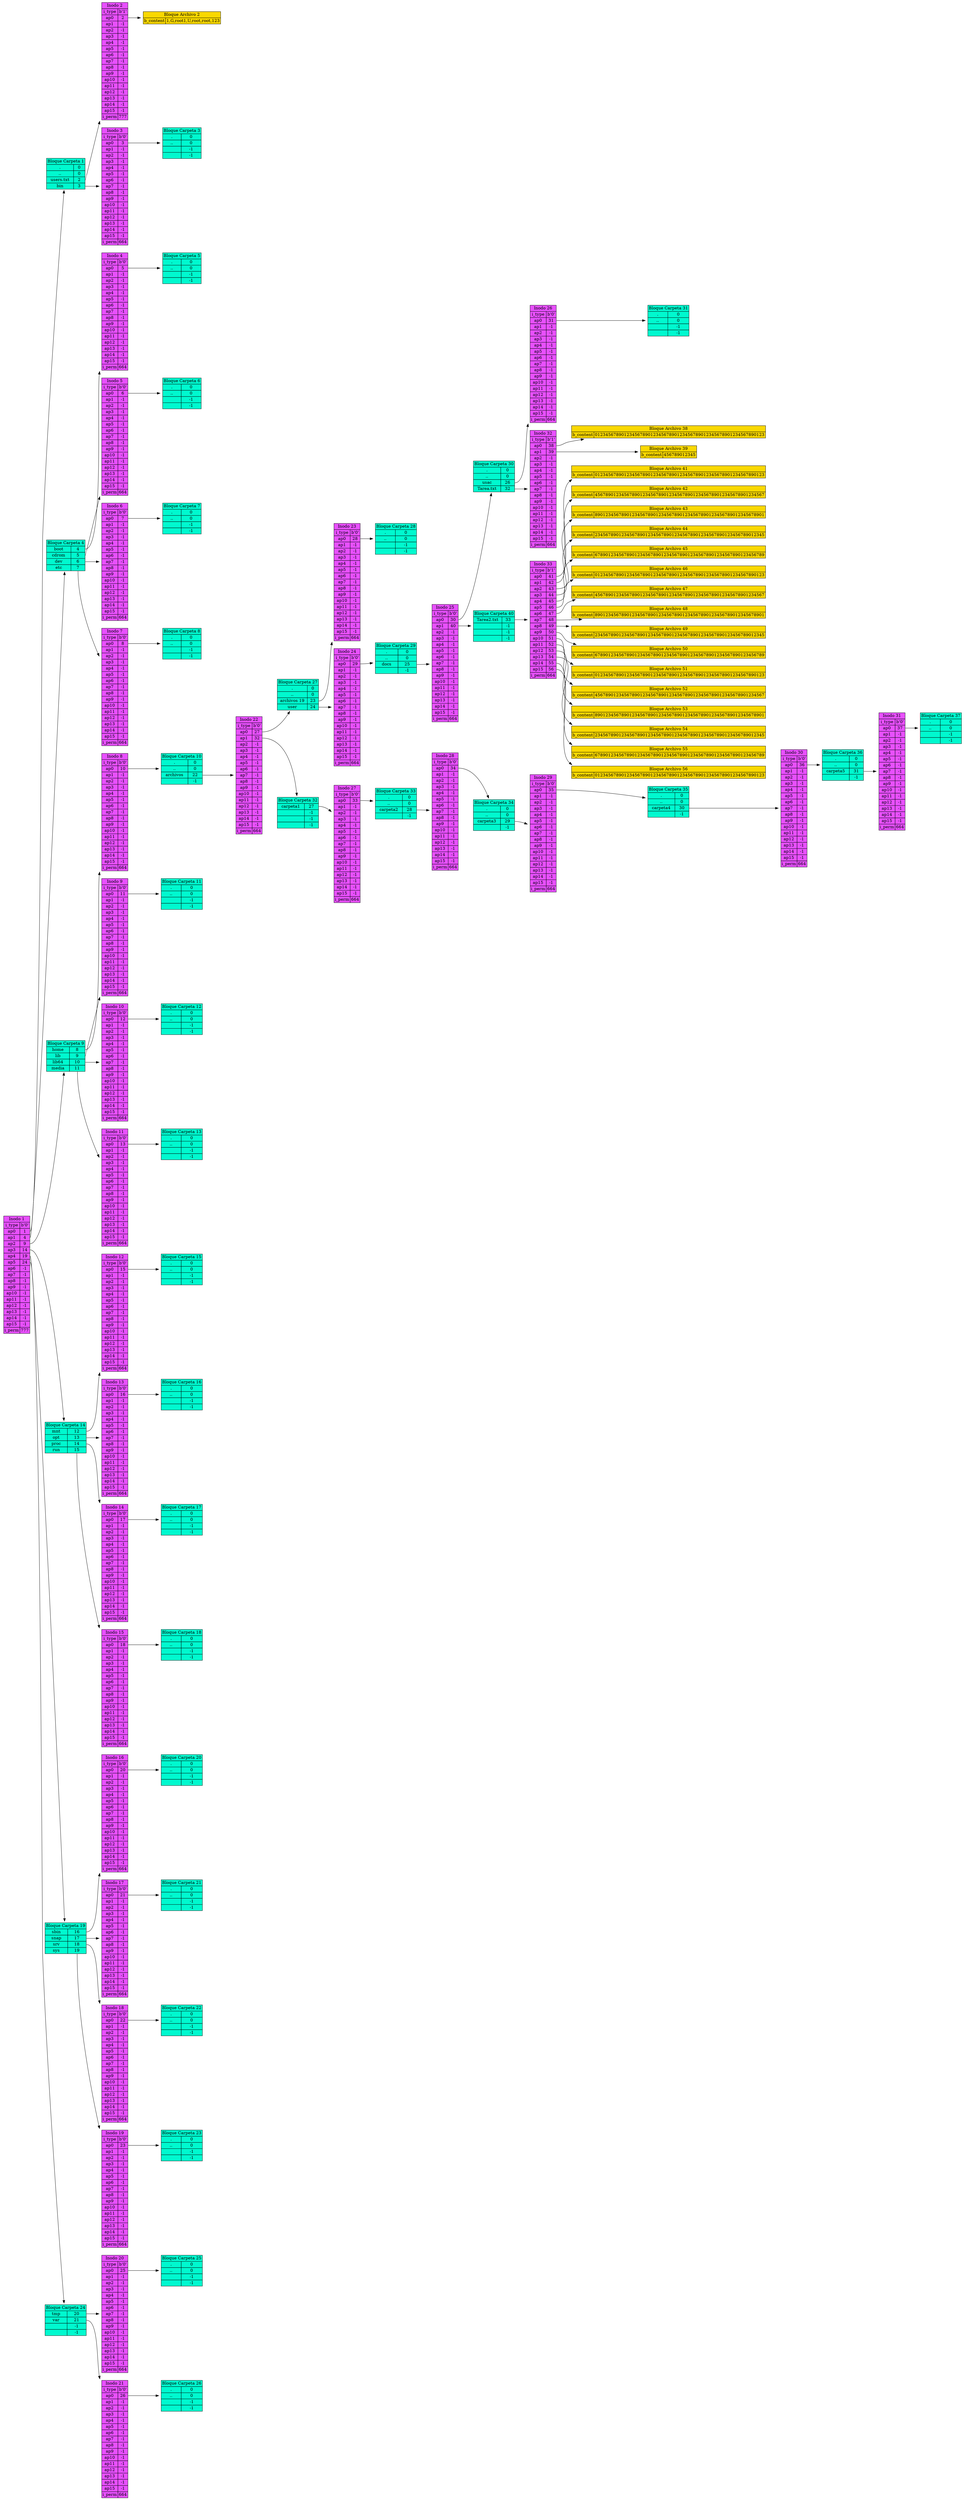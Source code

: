 digraph G{
node[shape=none]
rankdir=LR
inode1[label=<
<table border="0" cellborder="1" cellspacing="0" bgcolor="#E850FF">
<tr><td colspan="2">Inodo 1</td></tr>
<tr><td>i_type</td><td>b'0'</td></tr>
<tr><td>ap0</td><td  port = "cell1">1</td></tr>
<tr><td>ap1</td><td  port = "cell4">4</td></tr>
<tr><td>ap2</td><td  port = "cell9">9</td></tr>
<tr><td>ap3</td><td  port = "cell14">14</td></tr>
<tr><td>ap4</td><td  port = "cell19">19</td></tr>
<tr><td>ap5</td><td  port = "cell24">24</td></tr>
<tr><td>ap6</td><td  port = "cell-1">-1</td></tr>
<tr><td>ap7</td><td  port = "cell-1">-1</td></tr>
<tr><td>ap8</td><td  port = "cell-1">-1</td></tr>
<tr><td>ap9</td><td  port = "cell-1">-1</td></tr>
<tr><td>ap10</td><td  port = "cell-1">-1</td></tr>
<tr><td>ap11</td><td  port = "cell-1">-1</td></tr>
<tr><td>ap12</td><td  port = "cell-1">-1</td></tr>
<tr><td>ap13</td><td  port = "cell-1">-1</td></tr>
<tr><td>ap14</td><td  port = "cell-1">-1</td></tr>
<tr><td>ap15</td><td  port = "cell-1">-1</td></tr>
<tr><td>i_perm</td><td>777</td></tr>
</table>
>]
inode2[label=<
<table border="0" cellborder="1" cellspacing="0" bgcolor="#E850FF">
<tr><td colspan="2">Inodo 2</td></tr>
<tr><td>i_type</td><td>b'1'</td></tr>
<tr><td>ap0</td><td  port = "cell2">2</td></tr>
<tr><td>ap1</td><td  port = "cell-1">-1</td></tr>
<tr><td>ap2</td><td  port = "cell-1">-1</td></tr>
<tr><td>ap3</td><td  port = "cell-1">-1</td></tr>
<tr><td>ap4</td><td  port = "cell-1">-1</td></tr>
<tr><td>ap5</td><td  port = "cell-1">-1</td></tr>
<tr><td>ap6</td><td  port = "cell-1">-1</td></tr>
<tr><td>ap7</td><td  port = "cell-1">-1</td></tr>
<tr><td>ap8</td><td  port = "cell-1">-1</td></tr>
<tr><td>ap9</td><td  port = "cell-1">-1</td></tr>
<tr><td>ap10</td><td  port = "cell-1">-1</td></tr>
<tr><td>ap11</td><td  port = "cell-1">-1</td></tr>
<tr><td>ap12</td><td  port = "cell-1">-1</td></tr>
<tr><td>ap13</td><td  port = "cell-1">-1</td></tr>
<tr><td>ap14</td><td  port = "cell-1">-1</td></tr>
<tr><td>ap15</td><td  port = "cell-1">-1</td></tr>
<tr><td>i_perm</td><td>777</td></tr>
</table>
>]
inode3[label=<
<table border="0" cellborder="1" cellspacing="0" bgcolor="#E850FF">
<tr><td colspan="2">Inodo 3</td></tr>
<tr><td>i_type</td><td>b'0'</td></tr>
<tr><td>ap0</td><td  port = "cell3">3</td></tr>
<tr><td>ap1</td><td  port = "cell-1">-1</td></tr>
<tr><td>ap2</td><td  port = "cell-1">-1</td></tr>
<tr><td>ap3</td><td  port = "cell-1">-1</td></tr>
<tr><td>ap4</td><td  port = "cell-1">-1</td></tr>
<tr><td>ap5</td><td  port = "cell-1">-1</td></tr>
<tr><td>ap6</td><td  port = "cell-1">-1</td></tr>
<tr><td>ap7</td><td  port = "cell-1">-1</td></tr>
<tr><td>ap8</td><td  port = "cell-1">-1</td></tr>
<tr><td>ap9</td><td  port = "cell-1">-1</td></tr>
<tr><td>ap10</td><td  port = "cell-1">-1</td></tr>
<tr><td>ap11</td><td  port = "cell-1">-1</td></tr>
<tr><td>ap12</td><td  port = "cell-1">-1</td></tr>
<tr><td>ap13</td><td  port = "cell-1">-1</td></tr>
<tr><td>ap14</td><td  port = "cell-1">-1</td></tr>
<tr><td>ap15</td><td  port = "cell-1">-1</td></tr>
<tr><td>i_perm</td><td>664</td></tr>
</table>
>]
inode4[label=<
<table border="0" cellborder="1" cellspacing="0" bgcolor="#E850FF">
<tr><td colspan="2">Inodo 4</td></tr>
<tr><td>i_type</td><td>b'0'</td></tr>
<tr><td>ap0</td><td  port = "cell5">5</td></tr>
<tr><td>ap1</td><td  port = "cell-1">-1</td></tr>
<tr><td>ap2</td><td  port = "cell-1">-1</td></tr>
<tr><td>ap3</td><td  port = "cell-1">-1</td></tr>
<tr><td>ap4</td><td  port = "cell-1">-1</td></tr>
<tr><td>ap5</td><td  port = "cell-1">-1</td></tr>
<tr><td>ap6</td><td  port = "cell-1">-1</td></tr>
<tr><td>ap7</td><td  port = "cell-1">-1</td></tr>
<tr><td>ap8</td><td  port = "cell-1">-1</td></tr>
<tr><td>ap9</td><td  port = "cell-1">-1</td></tr>
<tr><td>ap10</td><td  port = "cell-1">-1</td></tr>
<tr><td>ap11</td><td  port = "cell-1">-1</td></tr>
<tr><td>ap12</td><td  port = "cell-1">-1</td></tr>
<tr><td>ap13</td><td  port = "cell-1">-1</td></tr>
<tr><td>ap14</td><td  port = "cell-1">-1</td></tr>
<tr><td>ap15</td><td  port = "cell-1">-1</td></tr>
<tr><td>i_perm</td><td>664</td></tr>
</table>
>]
inode5[label=<
<table border="0" cellborder="1" cellspacing="0" bgcolor="#E850FF">
<tr><td colspan="2">Inodo 5</td></tr>
<tr><td>i_type</td><td>b'0'</td></tr>
<tr><td>ap0</td><td  port = "cell6">6</td></tr>
<tr><td>ap1</td><td  port = "cell-1">-1</td></tr>
<tr><td>ap2</td><td  port = "cell-1">-1</td></tr>
<tr><td>ap3</td><td  port = "cell-1">-1</td></tr>
<tr><td>ap4</td><td  port = "cell-1">-1</td></tr>
<tr><td>ap5</td><td  port = "cell-1">-1</td></tr>
<tr><td>ap6</td><td  port = "cell-1">-1</td></tr>
<tr><td>ap7</td><td  port = "cell-1">-1</td></tr>
<tr><td>ap8</td><td  port = "cell-1">-1</td></tr>
<tr><td>ap9</td><td  port = "cell-1">-1</td></tr>
<tr><td>ap10</td><td  port = "cell-1">-1</td></tr>
<tr><td>ap11</td><td  port = "cell-1">-1</td></tr>
<tr><td>ap12</td><td  port = "cell-1">-1</td></tr>
<tr><td>ap13</td><td  port = "cell-1">-1</td></tr>
<tr><td>ap14</td><td  port = "cell-1">-1</td></tr>
<tr><td>ap15</td><td  port = "cell-1">-1</td></tr>
<tr><td>i_perm</td><td>664</td></tr>
</table>
>]
inode6[label=<
<table border="0" cellborder="1" cellspacing="0" bgcolor="#E850FF">
<tr><td colspan="2">Inodo 6</td></tr>
<tr><td>i_type</td><td>b'0'</td></tr>
<tr><td>ap0</td><td  port = "cell7">7</td></tr>
<tr><td>ap1</td><td  port = "cell-1">-1</td></tr>
<tr><td>ap2</td><td  port = "cell-1">-1</td></tr>
<tr><td>ap3</td><td  port = "cell-1">-1</td></tr>
<tr><td>ap4</td><td  port = "cell-1">-1</td></tr>
<tr><td>ap5</td><td  port = "cell-1">-1</td></tr>
<tr><td>ap6</td><td  port = "cell-1">-1</td></tr>
<tr><td>ap7</td><td  port = "cell-1">-1</td></tr>
<tr><td>ap8</td><td  port = "cell-1">-1</td></tr>
<tr><td>ap9</td><td  port = "cell-1">-1</td></tr>
<tr><td>ap10</td><td  port = "cell-1">-1</td></tr>
<tr><td>ap11</td><td  port = "cell-1">-1</td></tr>
<tr><td>ap12</td><td  port = "cell-1">-1</td></tr>
<tr><td>ap13</td><td  port = "cell-1">-1</td></tr>
<tr><td>ap14</td><td  port = "cell-1">-1</td></tr>
<tr><td>ap15</td><td  port = "cell-1">-1</td></tr>
<tr><td>i_perm</td><td>664</td></tr>
</table>
>]
inode7[label=<
<table border="0" cellborder="1" cellspacing="0" bgcolor="#E850FF">
<tr><td colspan="2">Inodo 7</td></tr>
<tr><td>i_type</td><td>b'0'</td></tr>
<tr><td>ap0</td><td  port = "cell8">8</td></tr>
<tr><td>ap1</td><td  port = "cell-1">-1</td></tr>
<tr><td>ap2</td><td  port = "cell-1">-1</td></tr>
<tr><td>ap3</td><td  port = "cell-1">-1</td></tr>
<tr><td>ap4</td><td  port = "cell-1">-1</td></tr>
<tr><td>ap5</td><td  port = "cell-1">-1</td></tr>
<tr><td>ap6</td><td  port = "cell-1">-1</td></tr>
<tr><td>ap7</td><td  port = "cell-1">-1</td></tr>
<tr><td>ap8</td><td  port = "cell-1">-1</td></tr>
<tr><td>ap9</td><td  port = "cell-1">-1</td></tr>
<tr><td>ap10</td><td  port = "cell-1">-1</td></tr>
<tr><td>ap11</td><td  port = "cell-1">-1</td></tr>
<tr><td>ap12</td><td  port = "cell-1">-1</td></tr>
<tr><td>ap13</td><td  port = "cell-1">-1</td></tr>
<tr><td>ap14</td><td  port = "cell-1">-1</td></tr>
<tr><td>ap15</td><td  port = "cell-1">-1</td></tr>
<tr><td>i_perm</td><td>664</td></tr>
</table>
>]
inode8[label=<
<table border="0" cellborder="1" cellspacing="0" bgcolor="#E850FF">
<tr><td colspan="2">Inodo 8</td></tr>
<tr><td>i_type</td><td>b'0'</td></tr>
<tr><td>ap0</td><td  port = "cell10">10</td></tr>
<tr><td>ap1</td><td  port = "cell-1">-1</td></tr>
<tr><td>ap2</td><td  port = "cell-1">-1</td></tr>
<tr><td>ap3</td><td  port = "cell-1">-1</td></tr>
<tr><td>ap4</td><td  port = "cell-1">-1</td></tr>
<tr><td>ap5</td><td  port = "cell-1">-1</td></tr>
<tr><td>ap6</td><td  port = "cell-1">-1</td></tr>
<tr><td>ap7</td><td  port = "cell-1">-1</td></tr>
<tr><td>ap8</td><td  port = "cell-1">-1</td></tr>
<tr><td>ap9</td><td  port = "cell-1">-1</td></tr>
<tr><td>ap10</td><td  port = "cell-1">-1</td></tr>
<tr><td>ap11</td><td  port = "cell-1">-1</td></tr>
<tr><td>ap12</td><td  port = "cell-1">-1</td></tr>
<tr><td>ap13</td><td  port = "cell-1">-1</td></tr>
<tr><td>ap14</td><td  port = "cell-1">-1</td></tr>
<tr><td>ap15</td><td  port = "cell-1">-1</td></tr>
<tr><td>i_perm</td><td>664</td></tr>
</table>
>]
inode9[label=<
<table border="0" cellborder="1" cellspacing="0" bgcolor="#E850FF">
<tr><td colspan="2">Inodo 9</td></tr>
<tr><td>i_type</td><td>b'0'</td></tr>
<tr><td>ap0</td><td  port = "cell11">11</td></tr>
<tr><td>ap1</td><td  port = "cell-1">-1</td></tr>
<tr><td>ap2</td><td  port = "cell-1">-1</td></tr>
<tr><td>ap3</td><td  port = "cell-1">-1</td></tr>
<tr><td>ap4</td><td  port = "cell-1">-1</td></tr>
<tr><td>ap5</td><td  port = "cell-1">-1</td></tr>
<tr><td>ap6</td><td  port = "cell-1">-1</td></tr>
<tr><td>ap7</td><td  port = "cell-1">-1</td></tr>
<tr><td>ap8</td><td  port = "cell-1">-1</td></tr>
<tr><td>ap9</td><td  port = "cell-1">-1</td></tr>
<tr><td>ap10</td><td  port = "cell-1">-1</td></tr>
<tr><td>ap11</td><td  port = "cell-1">-1</td></tr>
<tr><td>ap12</td><td  port = "cell-1">-1</td></tr>
<tr><td>ap13</td><td  port = "cell-1">-1</td></tr>
<tr><td>ap14</td><td  port = "cell-1">-1</td></tr>
<tr><td>ap15</td><td  port = "cell-1">-1</td></tr>
<tr><td>i_perm</td><td>664</td></tr>
</table>
>]
inode10[label=<
<table border="0" cellborder="1" cellspacing="0" bgcolor="#E850FF">
<tr><td colspan="2">Inodo 10</td></tr>
<tr><td>i_type</td><td>b'0'</td></tr>
<tr><td>ap0</td><td  port = "cell12">12</td></tr>
<tr><td>ap1</td><td  port = "cell-1">-1</td></tr>
<tr><td>ap2</td><td  port = "cell-1">-1</td></tr>
<tr><td>ap3</td><td  port = "cell-1">-1</td></tr>
<tr><td>ap4</td><td  port = "cell-1">-1</td></tr>
<tr><td>ap5</td><td  port = "cell-1">-1</td></tr>
<tr><td>ap6</td><td  port = "cell-1">-1</td></tr>
<tr><td>ap7</td><td  port = "cell-1">-1</td></tr>
<tr><td>ap8</td><td  port = "cell-1">-1</td></tr>
<tr><td>ap9</td><td  port = "cell-1">-1</td></tr>
<tr><td>ap10</td><td  port = "cell-1">-1</td></tr>
<tr><td>ap11</td><td  port = "cell-1">-1</td></tr>
<tr><td>ap12</td><td  port = "cell-1">-1</td></tr>
<tr><td>ap13</td><td  port = "cell-1">-1</td></tr>
<tr><td>ap14</td><td  port = "cell-1">-1</td></tr>
<tr><td>ap15</td><td  port = "cell-1">-1</td></tr>
<tr><td>i_perm</td><td>664</td></tr>
</table>
>]
inode11[label=<
<table border="0" cellborder="1" cellspacing="0" bgcolor="#E850FF">
<tr><td colspan="2">Inodo 11</td></tr>
<tr><td>i_type</td><td>b'0'</td></tr>
<tr><td>ap0</td><td  port = "cell13">13</td></tr>
<tr><td>ap1</td><td  port = "cell-1">-1</td></tr>
<tr><td>ap2</td><td  port = "cell-1">-1</td></tr>
<tr><td>ap3</td><td  port = "cell-1">-1</td></tr>
<tr><td>ap4</td><td  port = "cell-1">-1</td></tr>
<tr><td>ap5</td><td  port = "cell-1">-1</td></tr>
<tr><td>ap6</td><td  port = "cell-1">-1</td></tr>
<tr><td>ap7</td><td  port = "cell-1">-1</td></tr>
<tr><td>ap8</td><td  port = "cell-1">-1</td></tr>
<tr><td>ap9</td><td  port = "cell-1">-1</td></tr>
<tr><td>ap10</td><td  port = "cell-1">-1</td></tr>
<tr><td>ap11</td><td  port = "cell-1">-1</td></tr>
<tr><td>ap12</td><td  port = "cell-1">-1</td></tr>
<tr><td>ap13</td><td  port = "cell-1">-1</td></tr>
<tr><td>ap14</td><td  port = "cell-1">-1</td></tr>
<tr><td>ap15</td><td  port = "cell-1">-1</td></tr>
<tr><td>i_perm</td><td>664</td></tr>
</table>
>]
inode12[label=<
<table border="0" cellborder="1" cellspacing="0" bgcolor="#E850FF">
<tr><td colspan="2">Inodo 12</td></tr>
<tr><td>i_type</td><td>b'0'</td></tr>
<tr><td>ap0</td><td  port = "cell15">15</td></tr>
<tr><td>ap1</td><td  port = "cell-1">-1</td></tr>
<tr><td>ap2</td><td  port = "cell-1">-1</td></tr>
<tr><td>ap3</td><td  port = "cell-1">-1</td></tr>
<tr><td>ap4</td><td  port = "cell-1">-1</td></tr>
<tr><td>ap5</td><td  port = "cell-1">-1</td></tr>
<tr><td>ap6</td><td  port = "cell-1">-1</td></tr>
<tr><td>ap7</td><td  port = "cell-1">-1</td></tr>
<tr><td>ap8</td><td  port = "cell-1">-1</td></tr>
<tr><td>ap9</td><td  port = "cell-1">-1</td></tr>
<tr><td>ap10</td><td  port = "cell-1">-1</td></tr>
<tr><td>ap11</td><td  port = "cell-1">-1</td></tr>
<tr><td>ap12</td><td  port = "cell-1">-1</td></tr>
<tr><td>ap13</td><td  port = "cell-1">-1</td></tr>
<tr><td>ap14</td><td  port = "cell-1">-1</td></tr>
<tr><td>ap15</td><td  port = "cell-1">-1</td></tr>
<tr><td>i_perm</td><td>664</td></tr>
</table>
>]
inode13[label=<
<table border="0" cellborder="1" cellspacing="0" bgcolor="#E850FF">
<tr><td colspan="2">Inodo 13</td></tr>
<tr><td>i_type</td><td>b'0'</td></tr>
<tr><td>ap0</td><td  port = "cell16">16</td></tr>
<tr><td>ap1</td><td  port = "cell-1">-1</td></tr>
<tr><td>ap2</td><td  port = "cell-1">-1</td></tr>
<tr><td>ap3</td><td  port = "cell-1">-1</td></tr>
<tr><td>ap4</td><td  port = "cell-1">-1</td></tr>
<tr><td>ap5</td><td  port = "cell-1">-1</td></tr>
<tr><td>ap6</td><td  port = "cell-1">-1</td></tr>
<tr><td>ap7</td><td  port = "cell-1">-1</td></tr>
<tr><td>ap8</td><td  port = "cell-1">-1</td></tr>
<tr><td>ap9</td><td  port = "cell-1">-1</td></tr>
<tr><td>ap10</td><td  port = "cell-1">-1</td></tr>
<tr><td>ap11</td><td  port = "cell-1">-1</td></tr>
<tr><td>ap12</td><td  port = "cell-1">-1</td></tr>
<tr><td>ap13</td><td  port = "cell-1">-1</td></tr>
<tr><td>ap14</td><td  port = "cell-1">-1</td></tr>
<tr><td>ap15</td><td  port = "cell-1">-1</td></tr>
<tr><td>i_perm</td><td>664</td></tr>
</table>
>]
inode14[label=<
<table border="0" cellborder="1" cellspacing="0" bgcolor="#E850FF">
<tr><td colspan="2">Inodo 14</td></tr>
<tr><td>i_type</td><td>b'0'</td></tr>
<tr><td>ap0</td><td  port = "cell17">17</td></tr>
<tr><td>ap1</td><td  port = "cell-1">-1</td></tr>
<tr><td>ap2</td><td  port = "cell-1">-1</td></tr>
<tr><td>ap3</td><td  port = "cell-1">-1</td></tr>
<tr><td>ap4</td><td  port = "cell-1">-1</td></tr>
<tr><td>ap5</td><td  port = "cell-1">-1</td></tr>
<tr><td>ap6</td><td  port = "cell-1">-1</td></tr>
<tr><td>ap7</td><td  port = "cell-1">-1</td></tr>
<tr><td>ap8</td><td  port = "cell-1">-1</td></tr>
<tr><td>ap9</td><td  port = "cell-1">-1</td></tr>
<tr><td>ap10</td><td  port = "cell-1">-1</td></tr>
<tr><td>ap11</td><td  port = "cell-1">-1</td></tr>
<tr><td>ap12</td><td  port = "cell-1">-1</td></tr>
<tr><td>ap13</td><td  port = "cell-1">-1</td></tr>
<tr><td>ap14</td><td  port = "cell-1">-1</td></tr>
<tr><td>ap15</td><td  port = "cell-1">-1</td></tr>
<tr><td>i_perm</td><td>664</td></tr>
</table>
>]
inode15[label=<
<table border="0" cellborder="1" cellspacing="0" bgcolor="#E850FF">
<tr><td colspan="2">Inodo 15</td></tr>
<tr><td>i_type</td><td>b'0'</td></tr>
<tr><td>ap0</td><td  port = "cell18">18</td></tr>
<tr><td>ap1</td><td  port = "cell-1">-1</td></tr>
<tr><td>ap2</td><td  port = "cell-1">-1</td></tr>
<tr><td>ap3</td><td  port = "cell-1">-1</td></tr>
<tr><td>ap4</td><td  port = "cell-1">-1</td></tr>
<tr><td>ap5</td><td  port = "cell-1">-1</td></tr>
<tr><td>ap6</td><td  port = "cell-1">-1</td></tr>
<tr><td>ap7</td><td  port = "cell-1">-1</td></tr>
<tr><td>ap8</td><td  port = "cell-1">-1</td></tr>
<tr><td>ap9</td><td  port = "cell-1">-1</td></tr>
<tr><td>ap10</td><td  port = "cell-1">-1</td></tr>
<tr><td>ap11</td><td  port = "cell-1">-1</td></tr>
<tr><td>ap12</td><td  port = "cell-1">-1</td></tr>
<tr><td>ap13</td><td  port = "cell-1">-1</td></tr>
<tr><td>ap14</td><td  port = "cell-1">-1</td></tr>
<tr><td>ap15</td><td  port = "cell-1">-1</td></tr>
<tr><td>i_perm</td><td>664</td></tr>
</table>
>]
inode16[label=<
<table border="0" cellborder="1" cellspacing="0" bgcolor="#E850FF">
<tr><td colspan="2">Inodo 16</td></tr>
<tr><td>i_type</td><td>b'0'</td></tr>
<tr><td>ap0</td><td  port = "cell20">20</td></tr>
<tr><td>ap1</td><td  port = "cell-1">-1</td></tr>
<tr><td>ap2</td><td  port = "cell-1">-1</td></tr>
<tr><td>ap3</td><td  port = "cell-1">-1</td></tr>
<tr><td>ap4</td><td  port = "cell-1">-1</td></tr>
<tr><td>ap5</td><td  port = "cell-1">-1</td></tr>
<tr><td>ap6</td><td  port = "cell-1">-1</td></tr>
<tr><td>ap7</td><td  port = "cell-1">-1</td></tr>
<tr><td>ap8</td><td  port = "cell-1">-1</td></tr>
<tr><td>ap9</td><td  port = "cell-1">-1</td></tr>
<tr><td>ap10</td><td  port = "cell-1">-1</td></tr>
<tr><td>ap11</td><td  port = "cell-1">-1</td></tr>
<tr><td>ap12</td><td  port = "cell-1">-1</td></tr>
<tr><td>ap13</td><td  port = "cell-1">-1</td></tr>
<tr><td>ap14</td><td  port = "cell-1">-1</td></tr>
<tr><td>ap15</td><td  port = "cell-1">-1</td></tr>
<tr><td>i_perm</td><td>664</td></tr>
</table>
>]
inode17[label=<
<table border="0" cellborder="1" cellspacing="0" bgcolor="#E850FF">
<tr><td colspan="2">Inodo 17</td></tr>
<tr><td>i_type</td><td>b'0'</td></tr>
<tr><td>ap0</td><td  port = "cell21">21</td></tr>
<tr><td>ap1</td><td  port = "cell-1">-1</td></tr>
<tr><td>ap2</td><td  port = "cell-1">-1</td></tr>
<tr><td>ap3</td><td  port = "cell-1">-1</td></tr>
<tr><td>ap4</td><td  port = "cell-1">-1</td></tr>
<tr><td>ap5</td><td  port = "cell-1">-1</td></tr>
<tr><td>ap6</td><td  port = "cell-1">-1</td></tr>
<tr><td>ap7</td><td  port = "cell-1">-1</td></tr>
<tr><td>ap8</td><td  port = "cell-1">-1</td></tr>
<tr><td>ap9</td><td  port = "cell-1">-1</td></tr>
<tr><td>ap10</td><td  port = "cell-1">-1</td></tr>
<tr><td>ap11</td><td  port = "cell-1">-1</td></tr>
<tr><td>ap12</td><td  port = "cell-1">-1</td></tr>
<tr><td>ap13</td><td  port = "cell-1">-1</td></tr>
<tr><td>ap14</td><td  port = "cell-1">-1</td></tr>
<tr><td>ap15</td><td  port = "cell-1">-1</td></tr>
<tr><td>i_perm</td><td>664</td></tr>
</table>
>]
inode18[label=<
<table border="0" cellborder="1" cellspacing="0" bgcolor="#E850FF">
<tr><td colspan="2">Inodo 18</td></tr>
<tr><td>i_type</td><td>b'0'</td></tr>
<tr><td>ap0</td><td  port = "cell22">22</td></tr>
<tr><td>ap1</td><td  port = "cell-1">-1</td></tr>
<tr><td>ap2</td><td  port = "cell-1">-1</td></tr>
<tr><td>ap3</td><td  port = "cell-1">-1</td></tr>
<tr><td>ap4</td><td  port = "cell-1">-1</td></tr>
<tr><td>ap5</td><td  port = "cell-1">-1</td></tr>
<tr><td>ap6</td><td  port = "cell-1">-1</td></tr>
<tr><td>ap7</td><td  port = "cell-1">-1</td></tr>
<tr><td>ap8</td><td  port = "cell-1">-1</td></tr>
<tr><td>ap9</td><td  port = "cell-1">-1</td></tr>
<tr><td>ap10</td><td  port = "cell-1">-1</td></tr>
<tr><td>ap11</td><td  port = "cell-1">-1</td></tr>
<tr><td>ap12</td><td  port = "cell-1">-1</td></tr>
<tr><td>ap13</td><td  port = "cell-1">-1</td></tr>
<tr><td>ap14</td><td  port = "cell-1">-1</td></tr>
<tr><td>ap15</td><td  port = "cell-1">-1</td></tr>
<tr><td>i_perm</td><td>664</td></tr>
</table>
>]
inode19[label=<
<table border="0" cellborder="1" cellspacing="0" bgcolor="#E850FF">
<tr><td colspan="2">Inodo 19</td></tr>
<tr><td>i_type</td><td>b'0'</td></tr>
<tr><td>ap0</td><td  port = "cell23">23</td></tr>
<tr><td>ap1</td><td  port = "cell-1">-1</td></tr>
<tr><td>ap2</td><td  port = "cell-1">-1</td></tr>
<tr><td>ap3</td><td  port = "cell-1">-1</td></tr>
<tr><td>ap4</td><td  port = "cell-1">-1</td></tr>
<tr><td>ap5</td><td  port = "cell-1">-1</td></tr>
<tr><td>ap6</td><td  port = "cell-1">-1</td></tr>
<tr><td>ap7</td><td  port = "cell-1">-1</td></tr>
<tr><td>ap8</td><td  port = "cell-1">-1</td></tr>
<tr><td>ap9</td><td  port = "cell-1">-1</td></tr>
<tr><td>ap10</td><td  port = "cell-1">-1</td></tr>
<tr><td>ap11</td><td  port = "cell-1">-1</td></tr>
<tr><td>ap12</td><td  port = "cell-1">-1</td></tr>
<tr><td>ap13</td><td  port = "cell-1">-1</td></tr>
<tr><td>ap14</td><td  port = "cell-1">-1</td></tr>
<tr><td>ap15</td><td  port = "cell-1">-1</td></tr>
<tr><td>i_perm</td><td>664</td></tr>
</table>
>]
inode20[label=<
<table border="0" cellborder="1" cellspacing="0" bgcolor="#E850FF">
<tr><td colspan="2">Inodo 20</td></tr>
<tr><td>i_type</td><td>b'0'</td></tr>
<tr><td>ap0</td><td  port = "cell25">25</td></tr>
<tr><td>ap1</td><td  port = "cell-1">-1</td></tr>
<tr><td>ap2</td><td  port = "cell-1">-1</td></tr>
<tr><td>ap3</td><td  port = "cell-1">-1</td></tr>
<tr><td>ap4</td><td  port = "cell-1">-1</td></tr>
<tr><td>ap5</td><td  port = "cell-1">-1</td></tr>
<tr><td>ap6</td><td  port = "cell-1">-1</td></tr>
<tr><td>ap7</td><td  port = "cell-1">-1</td></tr>
<tr><td>ap8</td><td  port = "cell-1">-1</td></tr>
<tr><td>ap9</td><td  port = "cell-1">-1</td></tr>
<tr><td>ap10</td><td  port = "cell-1">-1</td></tr>
<tr><td>ap11</td><td  port = "cell-1">-1</td></tr>
<tr><td>ap12</td><td  port = "cell-1">-1</td></tr>
<tr><td>ap13</td><td  port = "cell-1">-1</td></tr>
<tr><td>ap14</td><td  port = "cell-1">-1</td></tr>
<tr><td>ap15</td><td  port = "cell-1">-1</td></tr>
<tr><td>i_perm</td><td>664</td></tr>
</table>
>]
inode21[label=<
<table border="0" cellborder="1" cellspacing="0" bgcolor="#E850FF">
<tr><td colspan="2">Inodo 21</td></tr>
<tr><td>i_type</td><td>b'0'</td></tr>
<tr><td>ap0</td><td  port = "cell26">26</td></tr>
<tr><td>ap1</td><td  port = "cell-1">-1</td></tr>
<tr><td>ap2</td><td  port = "cell-1">-1</td></tr>
<tr><td>ap3</td><td  port = "cell-1">-1</td></tr>
<tr><td>ap4</td><td  port = "cell-1">-1</td></tr>
<tr><td>ap5</td><td  port = "cell-1">-1</td></tr>
<tr><td>ap6</td><td  port = "cell-1">-1</td></tr>
<tr><td>ap7</td><td  port = "cell-1">-1</td></tr>
<tr><td>ap8</td><td  port = "cell-1">-1</td></tr>
<tr><td>ap9</td><td  port = "cell-1">-1</td></tr>
<tr><td>ap10</td><td  port = "cell-1">-1</td></tr>
<tr><td>ap11</td><td  port = "cell-1">-1</td></tr>
<tr><td>ap12</td><td  port = "cell-1">-1</td></tr>
<tr><td>ap13</td><td  port = "cell-1">-1</td></tr>
<tr><td>ap14</td><td  port = "cell-1">-1</td></tr>
<tr><td>ap15</td><td  port = "cell-1">-1</td></tr>
<tr><td>i_perm</td><td>664</td></tr>
</table>
>]
inode22[label=<
<table border="0" cellborder="1" cellspacing="0" bgcolor="#E850FF">
<tr><td colspan="2">Inodo 22</td></tr>
<tr><td>i_type</td><td>b'0'</td></tr>
<tr><td>ap0</td><td  port = "cell27">27</td></tr>
<tr><td>ap1</td><td  port = "cell32">32</td></tr>
<tr><td>ap2</td><td  port = "cell-1">-1</td></tr>
<tr><td>ap3</td><td  port = "cell-1">-1</td></tr>
<tr><td>ap4</td><td  port = "cell-1">-1</td></tr>
<tr><td>ap5</td><td  port = "cell-1">-1</td></tr>
<tr><td>ap6</td><td  port = "cell-1">-1</td></tr>
<tr><td>ap7</td><td  port = "cell-1">-1</td></tr>
<tr><td>ap8</td><td  port = "cell-1">-1</td></tr>
<tr><td>ap9</td><td  port = "cell-1">-1</td></tr>
<tr><td>ap10</td><td  port = "cell-1">-1</td></tr>
<tr><td>ap11</td><td  port = "cell-1">-1</td></tr>
<tr><td>ap12</td><td  port = "cell-1">-1</td></tr>
<tr><td>ap13</td><td  port = "cell-1">-1</td></tr>
<tr><td>ap14</td><td  port = "cell-1">-1</td></tr>
<tr><td>ap15</td><td  port = "cell-1">-1</td></tr>
<tr><td>i_perm</td><td>664</td></tr>
</table>
>]
inode23[label=<
<table border="0" cellborder="1" cellspacing="0" bgcolor="#E850FF">
<tr><td colspan="2">Inodo 23</td></tr>
<tr><td>i_type</td><td>b'0'</td></tr>
<tr><td>ap0</td><td  port = "cell28">28</td></tr>
<tr><td>ap1</td><td  port = "cell-1">-1</td></tr>
<tr><td>ap2</td><td  port = "cell-1">-1</td></tr>
<tr><td>ap3</td><td  port = "cell-1">-1</td></tr>
<tr><td>ap4</td><td  port = "cell-1">-1</td></tr>
<tr><td>ap5</td><td  port = "cell-1">-1</td></tr>
<tr><td>ap6</td><td  port = "cell-1">-1</td></tr>
<tr><td>ap7</td><td  port = "cell-1">-1</td></tr>
<tr><td>ap8</td><td  port = "cell-1">-1</td></tr>
<tr><td>ap9</td><td  port = "cell-1">-1</td></tr>
<tr><td>ap10</td><td  port = "cell-1">-1</td></tr>
<tr><td>ap11</td><td  port = "cell-1">-1</td></tr>
<tr><td>ap12</td><td  port = "cell-1">-1</td></tr>
<tr><td>ap13</td><td  port = "cell-1">-1</td></tr>
<tr><td>ap14</td><td  port = "cell-1">-1</td></tr>
<tr><td>ap15</td><td  port = "cell-1">-1</td></tr>
<tr><td>i_perm</td><td>664</td></tr>
</table>
>]
inode24[label=<
<table border="0" cellborder="1" cellspacing="0" bgcolor="#E850FF">
<tr><td colspan="2">Inodo 24</td></tr>
<tr><td>i_type</td><td>b'0'</td></tr>
<tr><td>ap0</td><td  port = "cell29">29</td></tr>
<tr><td>ap1</td><td  port = "cell-1">-1</td></tr>
<tr><td>ap2</td><td  port = "cell-1">-1</td></tr>
<tr><td>ap3</td><td  port = "cell-1">-1</td></tr>
<tr><td>ap4</td><td  port = "cell-1">-1</td></tr>
<tr><td>ap5</td><td  port = "cell-1">-1</td></tr>
<tr><td>ap6</td><td  port = "cell-1">-1</td></tr>
<tr><td>ap7</td><td  port = "cell-1">-1</td></tr>
<tr><td>ap8</td><td  port = "cell-1">-1</td></tr>
<tr><td>ap9</td><td  port = "cell-1">-1</td></tr>
<tr><td>ap10</td><td  port = "cell-1">-1</td></tr>
<tr><td>ap11</td><td  port = "cell-1">-1</td></tr>
<tr><td>ap12</td><td  port = "cell-1">-1</td></tr>
<tr><td>ap13</td><td  port = "cell-1">-1</td></tr>
<tr><td>ap14</td><td  port = "cell-1">-1</td></tr>
<tr><td>ap15</td><td  port = "cell-1">-1</td></tr>
<tr><td>i_perm</td><td>664</td></tr>
</table>
>]
inode25[label=<
<table border="0" cellborder="1" cellspacing="0" bgcolor="#E850FF">
<tr><td colspan="2">Inodo 25</td></tr>
<tr><td>i_type</td><td>b'0'</td></tr>
<tr><td>ap0</td><td  port = "cell30">30</td></tr>
<tr><td>ap1</td><td  port = "cell40">40</td></tr>
<tr><td>ap2</td><td  port = "cell-1">-1</td></tr>
<tr><td>ap3</td><td  port = "cell-1">-1</td></tr>
<tr><td>ap4</td><td  port = "cell-1">-1</td></tr>
<tr><td>ap5</td><td  port = "cell-1">-1</td></tr>
<tr><td>ap6</td><td  port = "cell-1">-1</td></tr>
<tr><td>ap7</td><td  port = "cell-1">-1</td></tr>
<tr><td>ap8</td><td  port = "cell-1">-1</td></tr>
<tr><td>ap9</td><td  port = "cell-1">-1</td></tr>
<tr><td>ap10</td><td  port = "cell-1">-1</td></tr>
<tr><td>ap11</td><td  port = "cell-1">-1</td></tr>
<tr><td>ap12</td><td  port = "cell-1">-1</td></tr>
<tr><td>ap13</td><td  port = "cell-1">-1</td></tr>
<tr><td>ap14</td><td  port = "cell-1">-1</td></tr>
<tr><td>ap15</td><td  port = "cell-1">-1</td></tr>
<tr><td>i_perm</td><td>664</td></tr>
</table>
>]
inode26[label=<
<table border="0" cellborder="1" cellspacing="0" bgcolor="#E850FF">
<tr><td colspan="2">Inodo 26</td></tr>
<tr><td>i_type</td><td>b'0'</td></tr>
<tr><td>ap0</td><td  port = "cell31">31</td></tr>
<tr><td>ap1</td><td  port = "cell-1">-1</td></tr>
<tr><td>ap2</td><td  port = "cell-1">-1</td></tr>
<tr><td>ap3</td><td  port = "cell-1">-1</td></tr>
<tr><td>ap4</td><td  port = "cell-1">-1</td></tr>
<tr><td>ap5</td><td  port = "cell-1">-1</td></tr>
<tr><td>ap6</td><td  port = "cell-1">-1</td></tr>
<tr><td>ap7</td><td  port = "cell-1">-1</td></tr>
<tr><td>ap8</td><td  port = "cell-1">-1</td></tr>
<tr><td>ap9</td><td  port = "cell-1">-1</td></tr>
<tr><td>ap10</td><td  port = "cell-1">-1</td></tr>
<tr><td>ap11</td><td  port = "cell-1">-1</td></tr>
<tr><td>ap12</td><td  port = "cell-1">-1</td></tr>
<tr><td>ap13</td><td  port = "cell-1">-1</td></tr>
<tr><td>ap14</td><td  port = "cell-1">-1</td></tr>
<tr><td>ap15</td><td  port = "cell-1">-1</td></tr>
<tr><td>i_perm</td><td>664</td></tr>
</table>
>]
inode27[label=<
<table border="0" cellborder="1" cellspacing="0" bgcolor="#E850FF">
<tr><td colspan="2">Inodo 27</td></tr>
<tr><td>i_type</td><td>b'0'</td></tr>
<tr><td>ap0</td><td  port = "cell33">33</td></tr>
<tr><td>ap1</td><td  port = "cell-1">-1</td></tr>
<tr><td>ap2</td><td  port = "cell-1">-1</td></tr>
<tr><td>ap3</td><td  port = "cell-1">-1</td></tr>
<tr><td>ap4</td><td  port = "cell-1">-1</td></tr>
<tr><td>ap5</td><td  port = "cell-1">-1</td></tr>
<tr><td>ap6</td><td  port = "cell-1">-1</td></tr>
<tr><td>ap7</td><td  port = "cell-1">-1</td></tr>
<tr><td>ap8</td><td  port = "cell-1">-1</td></tr>
<tr><td>ap9</td><td  port = "cell-1">-1</td></tr>
<tr><td>ap10</td><td  port = "cell-1">-1</td></tr>
<tr><td>ap11</td><td  port = "cell-1">-1</td></tr>
<tr><td>ap12</td><td  port = "cell-1">-1</td></tr>
<tr><td>ap13</td><td  port = "cell-1">-1</td></tr>
<tr><td>ap14</td><td  port = "cell-1">-1</td></tr>
<tr><td>ap15</td><td  port = "cell-1">-1</td></tr>
<tr><td>i_perm</td><td>664</td></tr>
</table>
>]
inode28[label=<
<table border="0" cellborder="1" cellspacing="0" bgcolor="#E850FF">
<tr><td colspan="2">Inodo 28</td></tr>
<tr><td>i_type</td><td>b'0'</td></tr>
<tr><td>ap0</td><td  port = "cell34">34</td></tr>
<tr><td>ap1</td><td  port = "cell-1">-1</td></tr>
<tr><td>ap2</td><td  port = "cell-1">-1</td></tr>
<tr><td>ap3</td><td  port = "cell-1">-1</td></tr>
<tr><td>ap4</td><td  port = "cell-1">-1</td></tr>
<tr><td>ap5</td><td  port = "cell-1">-1</td></tr>
<tr><td>ap6</td><td  port = "cell-1">-1</td></tr>
<tr><td>ap7</td><td  port = "cell-1">-1</td></tr>
<tr><td>ap8</td><td  port = "cell-1">-1</td></tr>
<tr><td>ap9</td><td  port = "cell-1">-1</td></tr>
<tr><td>ap10</td><td  port = "cell-1">-1</td></tr>
<tr><td>ap11</td><td  port = "cell-1">-1</td></tr>
<tr><td>ap12</td><td  port = "cell-1">-1</td></tr>
<tr><td>ap13</td><td  port = "cell-1">-1</td></tr>
<tr><td>ap14</td><td  port = "cell-1">-1</td></tr>
<tr><td>ap15</td><td  port = "cell-1">-1</td></tr>
<tr><td>i_perm</td><td>664</td></tr>
</table>
>]
inode29[label=<
<table border="0" cellborder="1" cellspacing="0" bgcolor="#E850FF">
<tr><td colspan="2">Inodo 29</td></tr>
<tr><td>i_type</td><td>b'0'</td></tr>
<tr><td>ap0</td><td  port = "cell35">35</td></tr>
<tr><td>ap1</td><td  port = "cell-1">-1</td></tr>
<tr><td>ap2</td><td  port = "cell-1">-1</td></tr>
<tr><td>ap3</td><td  port = "cell-1">-1</td></tr>
<tr><td>ap4</td><td  port = "cell-1">-1</td></tr>
<tr><td>ap5</td><td  port = "cell-1">-1</td></tr>
<tr><td>ap6</td><td  port = "cell-1">-1</td></tr>
<tr><td>ap7</td><td  port = "cell-1">-1</td></tr>
<tr><td>ap8</td><td  port = "cell-1">-1</td></tr>
<tr><td>ap9</td><td  port = "cell-1">-1</td></tr>
<tr><td>ap10</td><td  port = "cell-1">-1</td></tr>
<tr><td>ap11</td><td  port = "cell-1">-1</td></tr>
<tr><td>ap12</td><td  port = "cell-1">-1</td></tr>
<tr><td>ap13</td><td  port = "cell-1">-1</td></tr>
<tr><td>ap14</td><td  port = "cell-1">-1</td></tr>
<tr><td>ap15</td><td  port = "cell-1">-1</td></tr>
<tr><td>i_perm</td><td>664</td></tr>
</table>
>]
inode30[label=<
<table border="0" cellborder="1" cellspacing="0" bgcolor="#E850FF">
<tr><td colspan="2">Inodo 30</td></tr>
<tr><td>i_type</td><td>b'0'</td></tr>
<tr><td>ap0</td><td  port = "cell36">36</td></tr>
<tr><td>ap1</td><td  port = "cell-1">-1</td></tr>
<tr><td>ap2</td><td  port = "cell-1">-1</td></tr>
<tr><td>ap3</td><td  port = "cell-1">-1</td></tr>
<tr><td>ap4</td><td  port = "cell-1">-1</td></tr>
<tr><td>ap5</td><td  port = "cell-1">-1</td></tr>
<tr><td>ap6</td><td  port = "cell-1">-1</td></tr>
<tr><td>ap7</td><td  port = "cell-1">-1</td></tr>
<tr><td>ap8</td><td  port = "cell-1">-1</td></tr>
<tr><td>ap9</td><td  port = "cell-1">-1</td></tr>
<tr><td>ap10</td><td  port = "cell-1">-1</td></tr>
<tr><td>ap11</td><td  port = "cell-1">-1</td></tr>
<tr><td>ap12</td><td  port = "cell-1">-1</td></tr>
<tr><td>ap13</td><td  port = "cell-1">-1</td></tr>
<tr><td>ap14</td><td  port = "cell-1">-1</td></tr>
<tr><td>ap15</td><td  port = "cell-1">-1</td></tr>
<tr><td>i_perm</td><td>664</td></tr>
</table>
>]
inode31[label=<
<table border="0" cellborder="1" cellspacing="0" bgcolor="#E850FF">
<tr><td colspan="2">Inodo 31</td></tr>
<tr><td>i_type</td><td>b'0'</td></tr>
<tr><td>ap0</td><td  port = "cell37">37</td></tr>
<tr><td>ap1</td><td  port = "cell-1">-1</td></tr>
<tr><td>ap2</td><td  port = "cell-1">-1</td></tr>
<tr><td>ap3</td><td  port = "cell-1">-1</td></tr>
<tr><td>ap4</td><td  port = "cell-1">-1</td></tr>
<tr><td>ap5</td><td  port = "cell-1">-1</td></tr>
<tr><td>ap6</td><td  port = "cell-1">-1</td></tr>
<tr><td>ap7</td><td  port = "cell-1">-1</td></tr>
<tr><td>ap8</td><td  port = "cell-1">-1</td></tr>
<tr><td>ap9</td><td  port = "cell-1">-1</td></tr>
<tr><td>ap10</td><td  port = "cell-1">-1</td></tr>
<tr><td>ap11</td><td  port = "cell-1">-1</td></tr>
<tr><td>ap12</td><td  port = "cell-1">-1</td></tr>
<tr><td>ap13</td><td  port = "cell-1">-1</td></tr>
<tr><td>ap14</td><td  port = "cell-1">-1</td></tr>
<tr><td>ap15</td><td  port = "cell-1">-1</td></tr>
<tr><td>i_perm</td><td>664</td></tr>
</table>
>]
inode32[label=<
<table border="0" cellborder="1" cellspacing="0" bgcolor="#E850FF">
<tr><td colspan="2">Inodo 32</td></tr>
<tr><td>i_type</td><td>b'1'</td></tr>
<tr><td>ap0</td><td  port = "cell38">38</td></tr>
<tr><td>ap1</td><td  port = "cell39">39</td></tr>
<tr><td>ap2</td><td  port = "cell-1">-1</td></tr>
<tr><td>ap3</td><td  port = "cell-1">-1</td></tr>
<tr><td>ap4</td><td  port = "cell-1">-1</td></tr>
<tr><td>ap5</td><td  port = "cell-1">-1</td></tr>
<tr><td>ap6</td><td  port = "cell-1">-1</td></tr>
<tr><td>ap7</td><td  port = "cell-1">-1</td></tr>
<tr><td>ap8</td><td  port = "cell-1">-1</td></tr>
<tr><td>ap9</td><td  port = "cell-1">-1</td></tr>
<tr><td>ap10</td><td  port = "cell-1">-1</td></tr>
<tr><td>ap11</td><td  port = "cell-1">-1</td></tr>
<tr><td>ap12</td><td  port = "cell-1">-1</td></tr>
<tr><td>ap13</td><td  port = "cell-1">-1</td></tr>
<tr><td>ap14</td><td  port = "cell-1">-1</td></tr>
<tr><td>ap15</td><td  port = "cell-1">-1</td></tr>
<tr><td>i_perm</td><td>664</td></tr>
</table>
>]
inode33[label=<
<table border="0" cellborder="1" cellspacing="0" bgcolor="#E850FF">
<tr><td colspan="2">Inodo 33</td></tr>
<tr><td>i_type</td><td>b'1'</td></tr>
<tr><td>ap0</td><td  port = "cell41">41</td></tr>
<tr><td>ap1</td><td  port = "cell42">42</td></tr>
<tr><td>ap2</td><td  port = "cell43">43</td></tr>
<tr><td>ap3</td><td  port = "cell44">44</td></tr>
<tr><td>ap4</td><td  port = "cell45">45</td></tr>
<tr><td>ap5</td><td  port = "cell46">46</td></tr>
<tr><td>ap6</td><td  port = "cell47">47</td></tr>
<tr><td>ap7</td><td  port = "cell48">48</td></tr>
<tr><td>ap8</td><td  port = "cell49">49</td></tr>
<tr><td>ap9</td><td  port = "cell50">50</td></tr>
<tr><td>ap10</td><td  port = "cell51">51</td></tr>
<tr><td>ap11</td><td  port = "cell52">52</td></tr>
<tr><td>ap12</td><td  port = "cell53">53</td></tr>
<tr><td>ap13</td><td  port = "cell54">54</td></tr>
<tr><td>ap14</td><td  port = "cell55">55</td></tr>
<tr><td>ap15</td><td  port = "cell56">56</td></tr>
<tr><td>i_perm</td><td>664</td></tr>
</table>
>]
block1[label=<
<table border="0" cellborder="1" cellspacing="0" bgcolor="#00F9CF">
<tr><td colspan="2">Bloque Carpeta 1</td></tr>
<tr><td>.</td>
<td port = "in0">0</td></tr>
<tr><td>..</td>
<td port = "in0">0</td></tr>
<tr><td>users.txt</td>
<td port = "in2">2</td></tr>
<tr><td>bin</td>
<td port = "in3">3</td></tr>
</table>
>]
block4[label=<
<table border="0" cellborder="1" cellspacing="0" bgcolor="#00F9CF">
<tr><td colspan="2">Bloque Carpeta 4</td></tr>
<tr><td>boot</td>
<td port = "in4">4</td></tr>
<tr><td>cdrom</td>
<td port = "in5">5</td></tr>
<tr><td>dev</td>
<td port = "in6">6</td></tr>
<tr><td>etc</td>
<td port = "in7">7</td></tr>
</table>
>]
block9[label=<
<table border="0" cellborder="1" cellspacing="0" bgcolor="#00F9CF">
<tr><td colspan="2">Bloque Carpeta 9</td></tr>
<tr><td>home</td>
<td port = "in8">8</td></tr>
<tr><td>lib</td>
<td port = "in9">9</td></tr>
<tr><td>lib64</td>
<td port = "in10">10</td></tr>
<tr><td>media</td>
<td port = "in11">11</td></tr>
</table>
>]
block14[label=<
<table border="0" cellborder="1" cellspacing="0" bgcolor="#00F9CF">
<tr><td colspan="2">Bloque Carpeta 14</td></tr>
<tr><td>mnt</td>
<td port = "in12">12</td></tr>
<tr><td>opt</td>
<td port = "in13">13</td></tr>
<tr><td>proc</td>
<td port = "in14">14</td></tr>
<tr><td>run</td>
<td port = "in15">15</td></tr>
</table>
>]
block19[label=<
<table border="0" cellborder="1" cellspacing="0" bgcolor="#00F9CF">
<tr><td colspan="2">Bloque Carpeta 19</td></tr>
<tr><td>sbin</td>
<td port = "in16">16</td></tr>
<tr><td>snap</td>
<td port = "in17">17</td></tr>
<tr><td>srv</td>
<td port = "in18">18</td></tr>
<tr><td>sys</td>
<td port = "in19">19</td></tr>
</table>
>]
block24[label=<
<table border="0" cellborder="1" cellspacing="0" bgcolor="#00F9CF">
<tr><td colspan="2">Bloque Carpeta 24</td></tr>
<tr><td>tmp</td>
<td port = "in20">20</td></tr>
<tr><td>var</td>
<td port = "in21">21</td></tr>
<tr><td></td>
<td port = "in-1">-1</td></tr>
<tr><td></td>
<td port = "in-1">-1</td></tr>
</table>
>]
block3[label=<
<table border="0" cellborder="1" cellspacing="0" bgcolor="#00F9CF">
<tr><td colspan="2">Bloque Carpeta 3</td></tr>
<tr><td>.</td>
<td port = "in0">0</td></tr>
<tr><td>..</td>
<td port = "in0">0</td></tr>
<tr><td></td>
<td port = "in-1">-1</td></tr>
<tr><td></td>
<td port = "in-1">-1</td></tr>
</table>
>]
block5[label=<
<table border="0" cellborder="1" cellspacing="0" bgcolor="#00F9CF">
<tr><td colspan="2">Bloque Carpeta 5</td></tr>
<tr><td>.</td>
<td port = "in0">0</td></tr>
<tr><td>..</td>
<td port = "in0">0</td></tr>
<tr><td></td>
<td port = "in-1">-1</td></tr>
<tr><td></td>
<td port = "in-1">-1</td></tr>
</table>
>]
block6[label=<
<table border="0" cellborder="1" cellspacing="0" bgcolor="#00F9CF">
<tr><td colspan="2">Bloque Carpeta 6</td></tr>
<tr><td>.</td>
<td port = "in0">0</td></tr>
<tr><td>..</td>
<td port = "in0">0</td></tr>
<tr><td></td>
<td port = "in-1">-1</td></tr>
<tr><td></td>
<td port = "in-1">-1</td></tr>
</table>
>]
block7[label=<
<table border="0" cellborder="1" cellspacing="0" bgcolor="#00F9CF">
<tr><td colspan="2">Bloque Carpeta 7</td></tr>
<tr><td>.</td>
<td port = "in0">0</td></tr>
<tr><td>..</td>
<td port = "in0">0</td></tr>
<tr><td></td>
<td port = "in-1">-1</td></tr>
<tr><td></td>
<td port = "in-1">-1</td></tr>
</table>
>]
block8[label=<
<table border="0" cellborder="1" cellspacing="0" bgcolor="#00F9CF">
<tr><td colspan="2">Bloque Carpeta 8</td></tr>
<tr><td>.</td>
<td port = "in0">0</td></tr>
<tr><td>..</td>
<td port = "in0">0</td></tr>
<tr><td></td>
<td port = "in-1">-1</td></tr>
<tr><td></td>
<td port = "in-1">-1</td></tr>
</table>
>]
block10[label=<
<table border="0" cellborder="1" cellspacing="0" bgcolor="#00F9CF">
<tr><td colspan="2">Bloque Carpeta 10</td></tr>
<tr><td>.</td>
<td port = "in0">0</td></tr>
<tr><td>..</td>
<td port = "in0">0</td></tr>
<tr><td>archivos</td>
<td port = "in22">22</td></tr>
<tr><td></td>
<td port = "in-1">-1</td></tr>
</table>
>]
block11[label=<
<table border="0" cellborder="1" cellspacing="0" bgcolor="#00F9CF">
<tr><td colspan="2">Bloque Carpeta 11</td></tr>
<tr><td>.</td>
<td port = "in0">0</td></tr>
<tr><td>..</td>
<td port = "in0">0</td></tr>
<tr><td></td>
<td port = "in-1">-1</td></tr>
<tr><td></td>
<td port = "in-1">-1</td></tr>
</table>
>]
block12[label=<
<table border="0" cellborder="1" cellspacing="0" bgcolor="#00F9CF">
<tr><td colspan="2">Bloque Carpeta 12</td></tr>
<tr><td>.</td>
<td port = "in0">0</td></tr>
<tr><td>..</td>
<td port = "in0">0</td></tr>
<tr><td></td>
<td port = "in-1">-1</td></tr>
<tr><td></td>
<td port = "in-1">-1</td></tr>
</table>
>]
block13[label=<
<table border="0" cellborder="1" cellspacing="0" bgcolor="#00F9CF">
<tr><td colspan="2">Bloque Carpeta 13</td></tr>
<tr><td>.</td>
<td port = "in0">0</td></tr>
<tr><td>..</td>
<td port = "in0">0</td></tr>
<tr><td></td>
<td port = "in-1">-1</td></tr>
<tr><td></td>
<td port = "in-1">-1</td></tr>
</table>
>]
block15[label=<
<table border="0" cellborder="1" cellspacing="0" bgcolor="#00F9CF">
<tr><td colspan="2">Bloque Carpeta 15</td></tr>
<tr><td>.</td>
<td port = "in0">0</td></tr>
<tr><td>..</td>
<td port = "in0">0</td></tr>
<tr><td></td>
<td port = "in-1">-1</td></tr>
<tr><td></td>
<td port = "in-1">-1</td></tr>
</table>
>]
block16[label=<
<table border="0" cellborder="1" cellspacing="0" bgcolor="#00F9CF">
<tr><td colspan="2">Bloque Carpeta 16</td></tr>
<tr><td>.</td>
<td port = "in0">0</td></tr>
<tr><td>..</td>
<td port = "in0">0</td></tr>
<tr><td></td>
<td port = "in-1">-1</td></tr>
<tr><td></td>
<td port = "in-1">-1</td></tr>
</table>
>]
block17[label=<
<table border="0" cellborder="1" cellspacing="0" bgcolor="#00F9CF">
<tr><td colspan="2">Bloque Carpeta 17</td></tr>
<tr><td>.</td>
<td port = "in0">0</td></tr>
<tr><td>..</td>
<td port = "in0">0</td></tr>
<tr><td></td>
<td port = "in-1">-1</td></tr>
<tr><td></td>
<td port = "in-1">-1</td></tr>
</table>
>]
block18[label=<
<table border="0" cellborder="1" cellspacing="0" bgcolor="#00F9CF">
<tr><td colspan="2">Bloque Carpeta 18</td></tr>
<tr><td>.</td>
<td port = "in0">0</td></tr>
<tr><td>..</td>
<td port = "in0">0</td></tr>
<tr><td></td>
<td port = "in-1">-1</td></tr>
<tr><td></td>
<td port = "in-1">-1</td></tr>
</table>
>]
block20[label=<
<table border="0" cellborder="1" cellspacing="0" bgcolor="#00F9CF">
<tr><td colspan="2">Bloque Carpeta 20</td></tr>
<tr><td>.</td>
<td port = "in0">0</td></tr>
<tr><td>..</td>
<td port = "in0">0</td></tr>
<tr><td></td>
<td port = "in-1">-1</td></tr>
<tr><td></td>
<td port = "in-1">-1</td></tr>
</table>
>]
block21[label=<
<table border="0" cellborder="1" cellspacing="0" bgcolor="#00F9CF">
<tr><td colspan="2">Bloque Carpeta 21</td></tr>
<tr><td>.</td>
<td port = "in0">0</td></tr>
<tr><td>..</td>
<td port = "in0">0</td></tr>
<tr><td></td>
<td port = "in-1">-1</td></tr>
<tr><td></td>
<td port = "in-1">-1</td></tr>
</table>
>]
block22[label=<
<table border="0" cellborder="1" cellspacing="0" bgcolor="#00F9CF">
<tr><td colspan="2">Bloque Carpeta 22</td></tr>
<tr><td>.</td>
<td port = "in0">0</td></tr>
<tr><td>..</td>
<td port = "in0">0</td></tr>
<tr><td></td>
<td port = "in-1">-1</td></tr>
<tr><td></td>
<td port = "in-1">-1</td></tr>
</table>
>]
block23[label=<
<table border="0" cellborder="1" cellspacing="0" bgcolor="#00F9CF">
<tr><td colspan="2">Bloque Carpeta 23</td></tr>
<tr><td>.</td>
<td port = "in0">0</td></tr>
<tr><td>..</td>
<td port = "in0">0</td></tr>
<tr><td></td>
<td port = "in-1">-1</td></tr>
<tr><td></td>
<td port = "in-1">-1</td></tr>
</table>
>]
block25[label=<
<table border="0" cellborder="1" cellspacing="0" bgcolor="#00F9CF">
<tr><td colspan="2">Bloque Carpeta 25</td></tr>
<tr><td>.</td>
<td port = "in0">0</td></tr>
<tr><td>..</td>
<td port = "in0">0</td></tr>
<tr><td></td>
<td port = "in-1">-1</td></tr>
<tr><td></td>
<td port = "in-1">-1</td></tr>
</table>
>]
block26[label=<
<table border="0" cellborder="1" cellspacing="0" bgcolor="#00F9CF">
<tr><td colspan="2">Bloque Carpeta 26</td></tr>
<tr><td>.</td>
<td port = "in0">0</td></tr>
<tr><td>..</td>
<td port = "in0">0</td></tr>
<tr><td></td>
<td port = "in-1">-1</td></tr>
<tr><td></td>
<td port = "in-1">-1</td></tr>
</table>
>]
block27[label=<
<table border="0" cellborder="1" cellspacing="0" bgcolor="#00F9CF">
<tr><td colspan="2">Bloque Carpeta 27</td></tr>
<tr><td>.</td>
<td port = "in0">0</td></tr>
<tr><td>..</td>
<td port = "in0">0</td></tr>
<tr><td>archivos 19</td>
<td port = "in23">23</td></tr>
<tr><td>user</td>
<td port = "in24">24</td></tr>
</table>
>]
block32[label=<
<table border="0" cellborder="1" cellspacing="0" bgcolor="#00F9CF">
<tr><td colspan="2">Bloque Carpeta 32</td></tr>
<tr><td>carpeta1</td>
<td port = "in27">27</td></tr>
<tr><td></td>
<td port = "in-1">-1</td></tr>
<tr><td></td>
<td port = "in-1">-1</td></tr>
<tr><td></td>
<td port = "in-1">-1</td></tr>
</table>
>]
block28[label=<
<table border="0" cellborder="1" cellspacing="0" bgcolor="#00F9CF">
<tr><td colspan="2">Bloque Carpeta 28</td></tr>
<tr><td>.</td>
<td port = "in0">0</td></tr>
<tr><td>..</td>
<td port = "in0">0</td></tr>
<tr><td></td>
<td port = "in-1">-1</td></tr>
<tr><td></td>
<td port = "in-1">-1</td></tr>
</table>
>]
block29[label=<
<table border="0" cellborder="1" cellspacing="0" bgcolor="#00F9CF">
<tr><td colspan="2">Bloque Carpeta 29</td></tr>
<tr><td>.</td>
<td port = "in0">0</td></tr>
<tr><td>..</td>
<td port = "in0">0</td></tr>
<tr><td>docs</td>
<td port = "in25">25</td></tr>
<tr><td></td>
<td port = "in-1">-1</td></tr>
</table>
>]
block30[label=<
<table border="0" cellborder="1" cellspacing="0" bgcolor="#00F9CF">
<tr><td colspan="2">Bloque Carpeta 30</td></tr>
<tr><td>.</td>
<td port = "in0">0</td></tr>
<tr><td>..</td>
<td port = "in0">0</td></tr>
<tr><td>usac</td>
<td port = "in26">26</td></tr>
<tr><td>Tarea.txt</td>
<td port = "in32">32</td></tr>
</table>
>]
block40[label=<
<table border="0" cellborder="1" cellspacing="0" bgcolor="#00F9CF">
<tr><td colspan="2">Bloque Carpeta 40</td></tr>
<tr><td>Tarea2.txt</td>
<td port = "in33">33</td></tr>
<tr><td></td>
<td port = "in-1">-1</td></tr>
<tr><td></td>
<td port = "in-1">-1</td></tr>
<tr><td></td>
<td port = "in-1">-1</td></tr>
</table>
>]
block31[label=<
<table border="0" cellborder="1" cellspacing="0" bgcolor="#00F9CF">
<tr><td colspan="2">Bloque Carpeta 31</td></tr>
<tr><td>.</td>
<td port = "in0">0</td></tr>
<tr><td>..</td>
<td port = "in0">0</td></tr>
<tr><td></td>
<td port = "in-1">-1</td></tr>
<tr><td></td>
<td port = "in-1">-1</td></tr>
</table>
>]
block33[label=<
<table border="0" cellborder="1" cellspacing="0" bgcolor="#00F9CF">
<tr><td colspan="2">Bloque Carpeta 33</td></tr>
<tr><td>.</td>
<td port = "in0">0</td></tr>
<tr><td>..</td>
<td port = "in0">0</td></tr>
<tr><td>carpeta2</td>
<td port = "in28">28</td></tr>
<tr><td></td>
<td port = "in-1">-1</td></tr>
</table>
>]
block34[label=<
<table border="0" cellborder="1" cellspacing="0" bgcolor="#00F9CF">
<tr><td colspan="2">Bloque Carpeta 34</td></tr>
<tr><td>.</td>
<td port = "in0">0</td></tr>
<tr><td>..</td>
<td port = "in0">0</td></tr>
<tr><td>carpeta3</td>
<td port = "in29">29</td></tr>
<tr><td></td>
<td port = "in-1">-1</td></tr>
</table>
>]
block35[label=<
<table border="0" cellborder="1" cellspacing="0" bgcolor="#00F9CF">
<tr><td colspan="2">Bloque Carpeta 35</td></tr>
<tr><td>.</td>
<td port = "in0">0</td></tr>
<tr><td>..</td>
<td port = "in0">0</td></tr>
<tr><td>carpeta4</td>
<td port = "in30">30</td></tr>
<tr><td></td>
<td port = "in-1">-1</td></tr>
</table>
>]
block36[label=<
<table border="0" cellborder="1" cellspacing="0" bgcolor="#00F9CF">
<tr><td colspan="2">Bloque Carpeta 36</td></tr>
<tr><td>.</td>
<td port = "in0">0</td></tr>
<tr><td>..</td>
<td port = "in0">0</td></tr>
<tr><td>carpeta5</td>
<td port = "in31">31</td></tr>
<tr><td></td>
<td port = "in-1">-1</td></tr>
</table>
>]
block37[label=<
<table border="0" cellborder="1" cellspacing="0" bgcolor="#00F9CF">
<tr><td colspan="2">Bloque Carpeta 37</td></tr>
<tr><td>.</td>
<td port = "in0">0</td></tr>
<tr><td>..</td>
<td port = "in0">0</td></tr>
<tr><td></td>
<td port = "in-1">-1</td></tr>
<tr><td></td>
<td port = "in-1">-1</td></tr>
</table>
>]
block2[label=<
<table border="0" cellborder="1" cellspacing="0" bgcolor="#F9D800">
<tr><td colspan="2">Bloque Archivo 2</td></tr>
<tr><td>b_content</td><td>1,G,root
1,U,root,root,123
</td></tr>
</table>
>]
block38[label=<
<table border="0" cellborder="1" cellspacing="0" bgcolor="#F9D800">
<tr><td colspan="2">Bloque Archivo 38</td></tr>
<tr><td>b_content</td><td>0123456789012345678901234567890123456789012345678901234567890123</td></tr>
</table>
>]
block39[label=<
<table border="0" cellborder="1" cellspacing="0" bgcolor="#F9D800">
<tr><td colspan="2">Bloque Archivo 39</td></tr>
<tr><td>b_content</td><td>456789012345</td></tr>
</table>
>]
block41[label=<
<table border="0" cellborder="1" cellspacing="0" bgcolor="#F9D800">
<tr><td colspan="2">Bloque Archivo 41</td></tr>
<tr><td>b_content</td><td>0123456789012345678901234567890123456789012345678901234567890123</td></tr>
</table>
>]
block42[label=<
<table border="0" cellborder="1" cellspacing="0" bgcolor="#F9D800">
<tr><td colspan="2">Bloque Archivo 42</td></tr>
<tr><td>b_content</td><td>4567890123456789012345678901234567890123456789012345678901234567</td></tr>
</table>
>]
block43[label=<
<table border="0" cellborder="1" cellspacing="0" bgcolor="#F9D800">
<tr><td colspan="2">Bloque Archivo 43</td></tr>
<tr><td>b_content</td><td>8901234567890123456789012345678901234567890123456789012345678901</td></tr>
</table>
>]
block44[label=<
<table border="0" cellborder="1" cellspacing="0" bgcolor="#F9D800">
<tr><td colspan="2">Bloque Archivo 44</td></tr>
<tr><td>b_content</td><td>2345678901234567890123456789012345678901234567890123456789012345</td></tr>
</table>
>]
block45[label=<
<table border="0" cellborder="1" cellspacing="0" bgcolor="#F9D800">
<tr><td colspan="2">Bloque Archivo 45</td></tr>
<tr><td>b_content</td><td>6789012345678901234567890123456789012345678901234567890123456789</td></tr>
</table>
>]
block46[label=<
<table border="0" cellborder="1" cellspacing="0" bgcolor="#F9D800">
<tr><td colspan="2">Bloque Archivo 46</td></tr>
<tr><td>b_content</td><td>0123456789012345678901234567890123456789012345678901234567890123</td></tr>
</table>
>]
block47[label=<
<table border="0" cellborder="1" cellspacing="0" bgcolor="#F9D800">
<tr><td colspan="2">Bloque Archivo 47</td></tr>
<tr><td>b_content</td><td>4567890123456789012345678901234567890123456789012345678901234567</td></tr>
</table>
>]
block48[label=<
<table border="0" cellborder="1" cellspacing="0" bgcolor="#F9D800">
<tr><td colspan="2">Bloque Archivo 48</td></tr>
<tr><td>b_content</td><td>8901234567890123456789012345678901234567890123456789012345678901</td></tr>
</table>
>]
block49[label=<
<table border="0" cellborder="1" cellspacing="0" bgcolor="#F9D800">
<tr><td colspan="2">Bloque Archivo 49</td></tr>
<tr><td>b_content</td><td>2345678901234567890123456789012345678901234567890123456789012345</td></tr>
</table>
>]
block50[label=<
<table border="0" cellborder="1" cellspacing="0" bgcolor="#F9D800">
<tr><td colspan="2">Bloque Archivo 50</td></tr>
<tr><td>b_content</td><td>6789012345678901234567890123456789012345678901234567890123456789</td></tr>
</table>
>]
block51[label=<
<table border="0" cellborder="1" cellspacing="0" bgcolor="#F9D800">
<tr><td colspan="2">Bloque Archivo 51</td></tr>
<tr><td>b_content</td><td>0123456789012345678901234567890123456789012345678901234567890123</td></tr>
</table>
>]
block52[label=<
<table border="0" cellborder="1" cellspacing="0" bgcolor="#F9D800">
<tr><td colspan="2">Bloque Archivo 52</td></tr>
<tr><td>b_content</td><td>4567890123456789012345678901234567890123456789012345678901234567</td></tr>
</table>
>]
block53[label=<
<table border="0" cellborder="1" cellspacing="0" bgcolor="#F9D800">
<tr><td colspan="2">Bloque Archivo 53</td></tr>
<tr><td>b_content</td><td>8901234567890123456789012345678901234567890123456789012345678901</td></tr>
</table>
>]
block54[label=<
<table border="0" cellborder="1" cellspacing="0" bgcolor="#F9D800">
<tr><td colspan="2">Bloque Archivo 54</td></tr>
<tr><td>b_content</td><td>2345678901234567890123456789012345678901234567890123456789012345</td></tr>
</table>
>]
block55[label=<
<table border="0" cellborder="1" cellspacing="0" bgcolor="#F9D800">
<tr><td colspan="2">Bloque Archivo 55</td></tr>
<tr><td>b_content</td><td>6789012345678901234567890123456789012345678901234567890123456789</td></tr>
</table>
>]
block56[label=<
<table border="0" cellborder="1" cellspacing="0" bgcolor="#F9D800">
<tr><td colspan="2">Bloque Archivo 56</td></tr>
<tr><td>b_content</td><td>0123456789012345678901234567890123456789012345678901234567890123</td></tr>
</table>
>]
inode1:cell1->block1
inode1:cell4->block4
inode1:cell9->block9
inode1:cell14->block14
inode1:cell19->block19
inode1:cell24->block24
inode2:cell2->block2
inode3:cell3->block3
inode4:cell5->block5
inode5:cell6->block6
inode6:cell7->block7
inode7:cell8->block8
inode8:cell10->block10
inode9:cell11->block11
inode10:cell12->block12
inode11:cell13->block13
inode12:cell15->block15
inode13:cell16->block16
inode14:cell17->block17
inode15:cell18->block18
inode16:cell20->block20
inode17:cell21->block21
inode18:cell22->block22
inode19:cell23->block23
inode20:cell25->block25
inode21:cell26->block26
inode22:cell27->block27
inode22:cell32->block32
inode23:cell28->block28
inode24:cell29->block29
inode25:cell30->block30
inode25:cell40->block40
inode26:cell31->block31
inode27:cell33->block33
inode28:cell34->block34
inode29:cell35->block35
inode30:cell36->block36
inode31:cell37->block37
inode32:cell38->block38
inode32:cell39->block39
inode33:cell41->block41
inode33:cell42->block42
inode33:cell43->block43
inode33:cell44->block44
inode33:cell45->block45
inode33:cell46->block46
inode33:cell47->block47
inode33:cell48->block48
inode33:cell49->block49
inode33:cell50->block50
inode33:cell51->block51
inode33:cell52->block52
inode33:cell53->block53
inode33:cell54->block54
inode33:cell55->block55
inode33:cell56->block56
block1:in2->inode2
block1:in3->inode3
block4:in4->inode4
block4:in5->inode5
block4:in6->inode6
block4:in7->inode7
block9:in8->inode8
block9:in9->inode9
block9:in10->inode10
block9:in11->inode11
block14:in12->inode12
block14:in13->inode13
block14:in14->inode14
block14:in15->inode15
block19:in16->inode16
block19:in17->inode17
block19:in18->inode18
block19:in19->inode19
block24:in20->inode20
block24:in21->inode21
block10:in22->inode22
block27:in23->inode23
block27:in24->inode24
block32:in27->inode27
block29:in25->inode25
block30:in26->inode26
block30:in32->inode32
block40:in33->inode33
block33:in28->inode28
block34:in29->inode29
block35:in30->inode30
block36:in31->inode31
}
